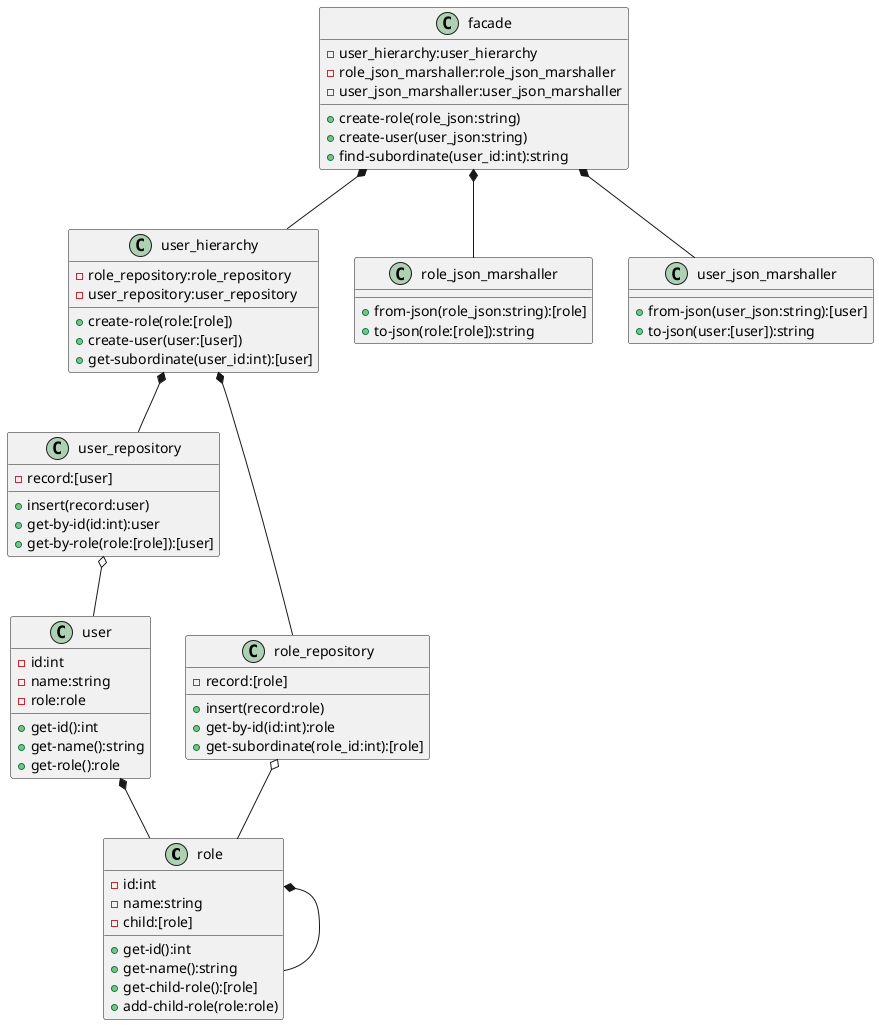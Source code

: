 @startuml
class role {
  - id:int
  - name:string
  - child:[role]

  + get-id():int
  + get-name():string
  + get-child-role():[role]
  + add-child-role(role:role)
}

class user {
  - id:int
  - name:string
  - role:role

  + get-id():int
  + get-name():string
  + get-role():role
}

class user_repository {
  - record:[user]

  + insert(record:user)
  + get-by-id(id:int):user
  + get-by-role(role:[role]):[user]
}

class role_repository {
  - record:[role]

  + insert(record:role)
  + get-by-id(id:int):role
  + get-subordinate(role_id:int):[role]
}

class user_hierarchy {
  - role_repository:role_repository
  - user_repository:user_repository

  + create-role(role:[role])
  + create-user(user:[user])
  + get-subordinate(user_id:int):[user]
}

class role_json_marshaller {
  + from-json(role_json:string):[role]
  + to-json(role:[role]):string
}

class user_json_marshaller {
  + from-json(user_json:string):[user]
  + to-json(user:[user]):string
}

class facade {
  - user_hierarchy:user_hierarchy
  - role_json_marshaller:role_json_marshaller
  - user_json_marshaller:user_json_marshaller

  + create-role(role_json:string)
  + create-user(user_json:string)
  + find-subordinate(user_id:int):string
}

role *-- role
user *-- role
user_hierarchy *-- role_repository
user_hierarchy *-- user_repository
user_repository o-- user
role_repository o-- role
facade *-- user_hierarchy
facade *-- role_json_marshaller
facade *-- user_json_marshaller
@enduml
